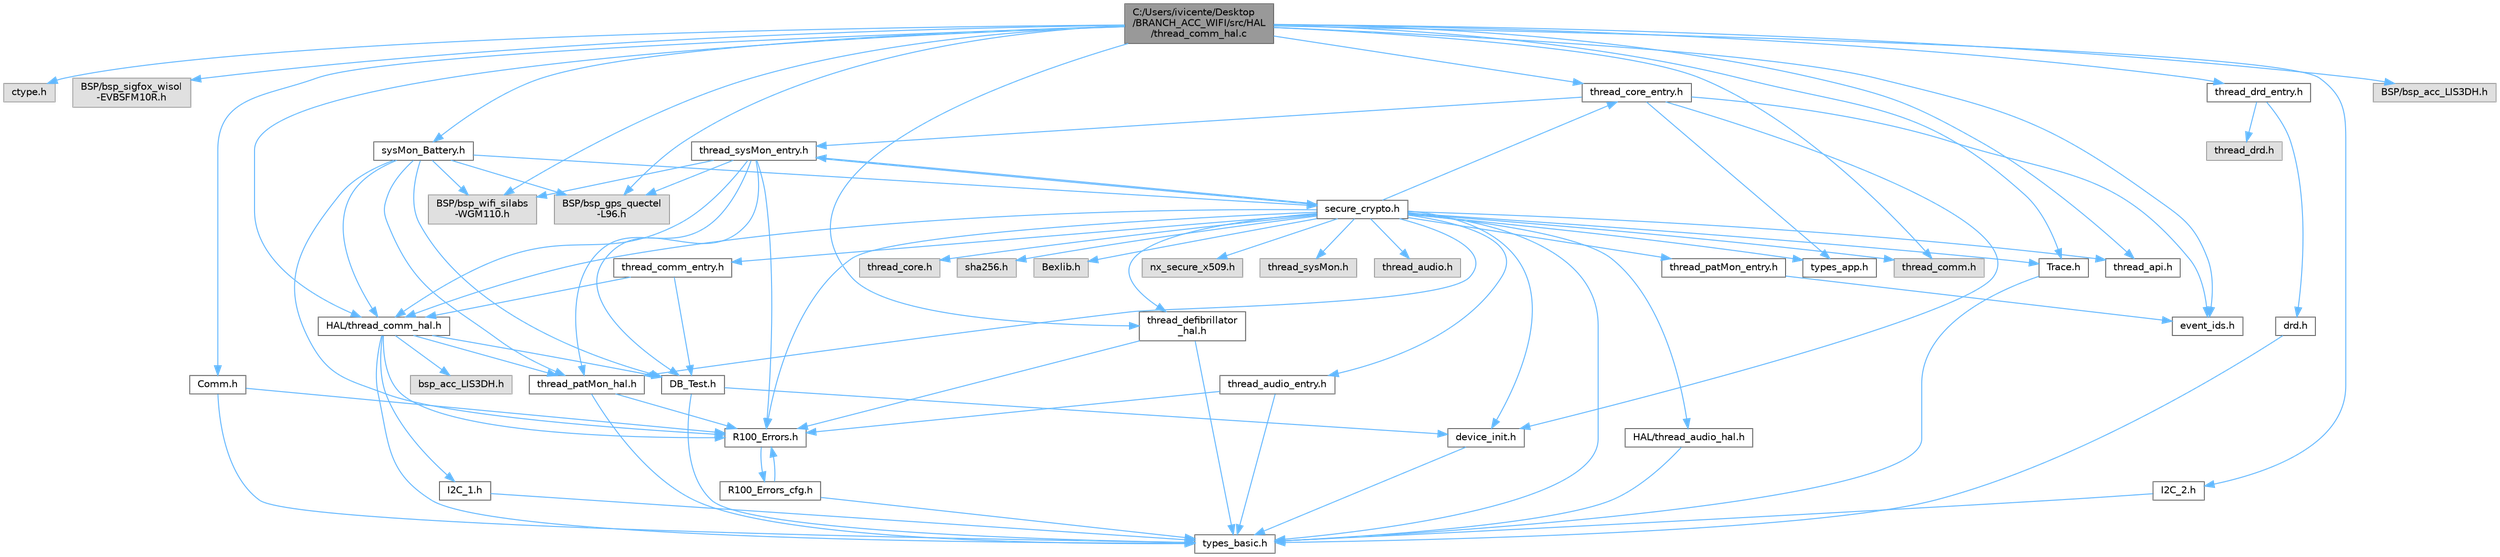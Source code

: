 digraph "C:/Users/ivicente/Desktop/BRANCH_ACC_WIFI/src/HAL/thread_comm_hal.c"
{
 // LATEX_PDF_SIZE
  bgcolor="transparent";
  edge [fontname=Helvetica,fontsize=10,labelfontname=Helvetica,labelfontsize=10];
  node [fontname=Helvetica,fontsize=10,shape=box,height=0.2,width=0.4];
  Node1 [id="Node000001",label="C:/Users/ivicente/Desktop\l/BRANCH_ACC_WIFI/src/HAL\l/thread_comm_hal.c",height=0.2,width=0.4,color="gray40", fillcolor="grey60", style="filled", fontcolor="black",tooltip="HAL for Comm Thread."];
  Node1 -> Node2 [id="edge87_Node000001_Node000002",color="steelblue1",style="solid",tooltip=" "];
  Node2 [id="Node000002",label="ctype.h",height=0.2,width=0.4,color="grey60", fillcolor="#E0E0E0", style="filled",tooltip=" "];
  Node1 -> Node3 [id="edge88_Node000001_Node000003",color="steelblue1",style="solid",tooltip=" "];
  Node3 [id="Node000003",label="BSP/bsp_sigfox_wisol\l-EVBSFM10R.h",height=0.2,width=0.4,color="grey60", fillcolor="#E0E0E0", style="filled",tooltip=" "];
  Node1 -> Node4 [id="edge89_Node000001_Node000004",color="steelblue1",style="solid",tooltip=" "];
  Node4 [id="Node000004",label="BSP/bsp_wifi_silabs\l-WGM110.h",height=0.2,width=0.4,color="grey60", fillcolor="#E0E0E0", style="filled",tooltip=" "];
  Node1 -> Node5 [id="edge90_Node000001_Node000005",color="steelblue1",style="solid",tooltip=" "];
  Node5 [id="Node000005",label="BSP/bsp_gps_quectel\l-L96.h",height=0.2,width=0.4,color="grey60", fillcolor="#E0E0E0", style="filled",tooltip=" "];
  Node1 -> Node6 [id="edge91_Node000001_Node000006",color="steelblue1",style="solid",tooltip=" "];
  Node6 [id="Node000006",label="BSP/bsp_acc_LIS3DH.h",height=0.2,width=0.4,color="grey60", fillcolor="#E0E0E0", style="filled",tooltip=" "];
  Node1 -> Node7 [id="edge92_Node000001_Node000007",color="steelblue1",style="solid",tooltip=" "];
  Node7 [id="Node000007",label="HAL/thread_comm_hal.h",height=0.2,width=0.4,color="grey40", fillcolor="white", style="filled",URL="$a00191.html",tooltip="Header with functions related to the HAL Comm."];
  Node7 -> Node8 [id="edge93_Node000007_Node000008",color="steelblue1",style="solid",tooltip=" "];
  Node8 [id="Node000008",label="R100_Errors.h",height=0.2,width=0.4,color="grey40", fillcolor="white", style="filled",URL="$a00038.html",tooltip=" "];
  Node8 -> Node9 [id="edge94_Node000008_Node000009",color="steelblue1",style="solid",tooltip=" "];
  Node9 [id="Node000009",label="R100_Errors_cfg.h",height=0.2,width=0.4,color="grey40", fillcolor="white", style="filled",URL="$a00044.html",tooltip=" "];
  Node9 -> Node8 [id="edge95_Node000009_Node000008",color="steelblue1",style="solid",tooltip=" "];
  Node9 -> Node10 [id="edge96_Node000009_Node000010",color="steelblue1",style="solid",tooltip=" "];
  Node10 [id="Node000010",label="types_basic.h",height=0.2,width=0.4,color="grey40", fillcolor="white", style="filled",URL="$a00137.html",tooltip="Basic Types' definition."];
  Node7 -> Node10 [id="edge97_Node000007_Node000010",color="steelblue1",style="solid",tooltip=" "];
  Node7 -> Node11 [id="edge98_Node000007_Node000011",color="steelblue1",style="solid",tooltip=" "];
  Node11 [id="Node000011",label="thread_patMon_hal.h",height=0.2,width=0.4,color="grey40", fillcolor="white", style="filled",URL="$a00221.html",tooltip="Header with functions related to the patMon BSP service."];
  Node11 -> Node10 [id="edge99_Node000011_Node000010",color="steelblue1",style="solid",tooltip=" "];
  Node11 -> Node8 [id="edge100_Node000011_Node000008",color="steelblue1",style="solid",tooltip=" "];
  Node7 -> Node12 [id="edge101_Node000007_Node000012",color="steelblue1",style="solid",tooltip=" "];
  Node12 [id="Node000012",label="DB_Test.h",height=0.2,width=0.4,color="grey40", fillcolor="white", style="filled",URL="$a00011.html",tooltip="Test File header file."];
  Node12 -> Node13 [id="edge102_Node000012_Node000013",color="steelblue1",style="solid",tooltip=" "];
  Node13 [id="Node000013",label="device_init.h",height=0.2,width=0.4,color="grey40", fillcolor="white", style="filled",URL="$a00017.html",tooltip=" "];
  Node13 -> Node10 [id="edge103_Node000013_Node000010",color="steelblue1",style="solid",tooltip=" "];
  Node12 -> Node10 [id="edge104_Node000012_Node000010",color="steelblue1",style="solid",tooltip=" "];
  Node7 -> Node14 [id="edge105_Node000007_Node000014",color="steelblue1",style="solid",tooltip=" "];
  Node14 [id="Node000014",label="I2C_1.h",height=0.2,width=0.4,color="grey40", fillcolor="white", style="filled",URL="$a00161.html",tooltip="Header with functions related to the I2C-1."];
  Node14 -> Node10 [id="edge106_Node000014_Node000010",color="steelblue1",style="solid",tooltip=" "];
  Node7 -> Node15 [id="edge107_Node000007_Node000015",color="steelblue1",style="solid",tooltip=" "];
  Node15 [id="Node000015",label="bsp_acc_LIS3DH.h",height=0.2,width=0.4,color="grey60", fillcolor="#E0E0E0", style="filled",tooltip=" "];
  Node1 -> Node16 [id="edge108_Node000001_Node000016",color="steelblue1",style="solid",tooltip=" "];
  Node16 [id="Node000016",label="thread_comm.h",height=0.2,width=0.4,color="grey60", fillcolor="#E0E0E0", style="filled",tooltip=" "];
  Node1 -> Node17 [id="edge109_Node000001_Node000017",color="steelblue1",style="solid",tooltip=" "];
  Node17 [id="Node000017",label="thread_api.h",height=0.2,width=0.4,color="grey40", fillcolor="white", style="filled",URL="$a00071.html",tooltip="Header with functions related to thread APIs."];
  Node1 -> Node18 [id="edge110_Node000001_Node000018",color="steelblue1",style="solid",tooltip=" "];
  Node18 [id="Node000018",label="Comm.h",height=0.2,width=0.4,color="grey40", fillcolor="white", style="filled",URL="$a00239.html",tooltip=" "];
  Node18 -> Node10 [id="edge111_Node000018_Node000010",color="steelblue1",style="solid",tooltip=" "];
  Node18 -> Node8 [id="edge112_Node000018_Node000008",color="steelblue1",style="solid",tooltip=" "];
  Node1 -> Node19 [id="edge113_Node000001_Node000019",color="steelblue1",style="solid",tooltip=" "];
  Node19 [id="Node000019",label="Trace.h",height=0.2,width=0.4,color="grey40", fillcolor="white", style="filled",URL="$a00251.html",tooltip=" "];
  Node19 -> Node10 [id="edge114_Node000019_Node000010",color="steelblue1",style="solid",tooltip=" "];
  Node1 -> Node20 [id="edge115_Node000001_Node000020",color="steelblue1",style="solid",tooltip=" "];
  Node20 [id="Node000020",label="I2C_2.h",height=0.2,width=0.4,color="grey40", fillcolor="white", style="filled",URL="$a00167.html",tooltip="Header with functions related to the I2C-2."];
  Node20 -> Node10 [id="edge116_Node000020_Node000010",color="steelblue1",style="solid",tooltip=" "];
  Node1 -> Node21 [id="edge117_Node000001_Node000021",color="steelblue1",style="solid",tooltip=" "];
  Node21 [id="Node000021",label="thread_defibrillator\l_hal.h",height=0.2,width=0.4,color="grey40", fillcolor="white", style="filled",URL="$a00203.html",tooltip="Header with functions related to the defibrillator BSP service."];
  Node21 -> Node10 [id="edge118_Node000021_Node000010",color="steelblue1",style="solid",tooltip=" "];
  Node21 -> Node8 [id="edge119_Node000021_Node000008",color="steelblue1",style="solid",tooltip=" "];
  Node1 -> Node22 [id="edge120_Node000001_Node000022",color="steelblue1",style="solid",tooltip=" "];
  Node22 [id="Node000022",label="thread_core_entry.h",height=0.2,width=0.4,color="grey40", fillcolor="white", style="filled",URL="$a00089.html",tooltip="Header with functions related to the core service."];
  Node22 -> Node13 [id="edge121_Node000022_Node000013",color="steelblue1",style="solid",tooltip=" "];
  Node22 -> Node23 [id="edge122_Node000022_Node000023",color="steelblue1",style="solid",tooltip=" "];
  Node23 [id="Node000023",label="types_app.h",height=0.2,width=0.4,color="grey40", fillcolor="white", style="filled",URL="$a00134.html",tooltip="Common Types' definition."];
  Node22 -> Node24 [id="edge123_Node000022_Node000024",color="steelblue1",style="solid",tooltip=" "];
  Node24 [id="Node000024",label="event_ids.h",height=0.2,width=0.4,color="grey40", fillcolor="white", style="filled",URL="$a00020.html",tooltip="Event identifiers header file."];
  Node22 -> Node25 [id="edge124_Node000022_Node000025",color="steelblue1",style="solid",tooltip=" "];
  Node25 [id="Node000025",label="thread_sysMon_entry.h",height=0.2,width=0.4,color="grey40", fillcolor="white", style="filled",URL="$a00131.html",tooltip="Header with functions related to the system monitor service."];
  Node25 -> Node8 [id="edge125_Node000025_Node000008",color="steelblue1",style="solid",tooltip=" "];
  Node25 -> Node11 [id="edge126_Node000025_Node000011",color="steelblue1",style="solid",tooltip=" "];
  Node25 -> Node7 [id="edge127_Node000025_Node000007",color="steelblue1",style="solid",tooltip=" "];
  Node25 -> Node12 [id="edge128_Node000025_Node000012",color="steelblue1",style="solid",tooltip=" "];
  Node25 -> Node26 [id="edge129_Node000025_Node000026",color="steelblue1",style="solid",tooltip=" "];
  Node26 [id="Node000026",label="secure_crypto.h",height=0.2,width=0.4,color="grey40", fillcolor="white", style="filled",URL="$a00050.html",tooltip="NetX secure for check certificates."];
  Node26 -> Node27 [id="edge130_Node000026_Node000027",color="steelblue1",style="solid",tooltip=" "];
  Node27 [id="Node000027",label="nx_secure_x509.h",height=0.2,width=0.4,color="grey60", fillcolor="#E0E0E0", style="filled",tooltip=" "];
  Node26 -> Node7 [id="edge131_Node000026_Node000007",color="steelblue1",style="solid",tooltip=" "];
  Node26 -> Node13 [id="edge132_Node000026_Node000013",color="steelblue1",style="solid",tooltip=" "];
  Node26 -> Node19 [id="edge133_Node000026_Node000019",color="steelblue1",style="solid",tooltip=" "];
  Node26 -> Node8 [id="edge134_Node000026_Node000008",color="steelblue1",style="solid",tooltip=" "];
  Node26 -> Node10 [id="edge135_Node000026_Node000010",color="steelblue1",style="solid",tooltip=" "];
  Node26 -> Node23 [id="edge136_Node000026_Node000023",color="steelblue1",style="solid",tooltip=" "];
  Node26 -> Node21 [id="edge137_Node000026_Node000021",color="steelblue1",style="solid",tooltip=" "];
  Node26 -> Node11 [id="edge138_Node000026_Node000011",color="steelblue1",style="solid",tooltip=" "];
  Node26 -> Node28 [id="edge139_Node000026_Node000028",color="steelblue1",style="solid",tooltip=" "];
  Node28 [id="Node000028",label="HAL/thread_audio_hal.h",height=0.2,width=0.4,color="grey40", fillcolor="white", style="filled",URL="$a00185.html",tooltip="Header with functions related to the audio BSP service."];
  Node28 -> Node10 [id="edge140_Node000028_Node000010",color="steelblue1",style="solid",tooltip=" "];
  Node26 -> Node29 [id="edge141_Node000026_Node000029",color="steelblue1",style="solid",tooltip=" "];
  Node29 [id="Node000029",label="thread_comm_entry.h",height=0.2,width=0.4,color="grey40", fillcolor="white", style="filled",URL="$a00083.html",tooltip="Header for Comm Thread entry."];
  Node29 -> Node7 [id="edge142_Node000029_Node000007",color="steelblue1",style="solid",tooltip=" "];
  Node29 -> Node12 [id="edge143_Node000029_Node000012",color="steelblue1",style="solid",tooltip=" "];
  Node26 -> Node30 [id="edge144_Node000026_Node000030",color="steelblue1",style="solid",tooltip=" "];
  Node30 [id="Node000030",label="thread_patMon_entry.h",height=0.2,width=0.4,color="grey40", fillcolor="white", style="filled",URL="$a00119.html",tooltip=" "];
  Node30 -> Node24 [id="edge145_Node000030_Node000024",color="steelblue1",style="solid",tooltip=" "];
  Node26 -> Node25 [id="edge146_Node000026_Node000025",color="steelblue1",style="solid",tooltip=" "];
  Node26 -> Node31 [id="edge147_Node000026_Node000031",color="steelblue1",style="solid",tooltip=" "];
  Node31 [id="Node000031",label="thread_sysMon.h",height=0.2,width=0.4,color="grey60", fillcolor="#E0E0E0", style="filled",tooltip=" "];
  Node26 -> Node32 [id="edge148_Node000026_Node000032",color="steelblue1",style="solid",tooltip=" "];
  Node32 [id="Node000032",label="thread_audio_entry.h",height=0.2,width=0.4,color="grey40", fillcolor="white", style="filled",URL="$a00077.html",tooltip="Header with functions related to the audio service."];
  Node32 -> Node8 [id="edge149_Node000032_Node000008",color="steelblue1",style="solid",tooltip=" "];
  Node32 -> Node10 [id="edge150_Node000032_Node000010",color="steelblue1",style="solid",tooltip=" "];
  Node26 -> Node33 [id="edge151_Node000026_Node000033",color="steelblue1",style="solid",tooltip=" "];
  Node33 [id="Node000033",label="thread_audio.h",height=0.2,width=0.4,color="grey60", fillcolor="#E0E0E0", style="filled",tooltip=" "];
  Node26 -> Node22 [id="edge152_Node000026_Node000022",color="steelblue1",style="solid",tooltip=" "];
  Node26 -> Node34 [id="edge153_Node000026_Node000034",color="steelblue1",style="solid",tooltip=" "];
  Node34 [id="Node000034",label="thread_core.h",height=0.2,width=0.4,color="grey60", fillcolor="#E0E0E0", style="filled",tooltip=" "];
  Node26 -> Node16 [id="edge154_Node000026_Node000016",color="steelblue1",style="solid",tooltip=" "];
  Node26 -> Node17 [id="edge155_Node000026_Node000017",color="steelblue1",style="solid",tooltip=" "];
  Node26 -> Node35 [id="edge156_Node000026_Node000035",color="steelblue1",style="solid",tooltip=" "];
  Node35 [id="Node000035",label="sha256.h",height=0.2,width=0.4,color="grey60", fillcolor="#E0E0E0", style="filled",tooltip=" "];
  Node26 -> Node36 [id="edge157_Node000026_Node000036",color="steelblue1",style="solid",tooltip=" "];
  Node36 [id="Node000036",label="Bexlib.h",height=0.2,width=0.4,color="grey60", fillcolor="#E0E0E0", style="filled",tooltip=" "];
  Node25 -> Node4 [id="edge158_Node000025_Node000004",color="steelblue1",style="solid",tooltip=" "];
  Node25 -> Node5 [id="edge159_Node000025_Node000005",color="steelblue1",style="solid",tooltip=" "];
  Node1 -> Node37 [id="edge160_Node000001_Node000037",color="steelblue1",style="solid",tooltip=" "];
  Node37 [id="Node000037",label="thread_drd_entry.h",height=0.2,width=0.4,color="grey40", fillcolor="white", style="filled",URL="$a00101.html",tooltip=" "];
  Node37 -> Node38 [id="edge161_Node000037_Node000038",color="steelblue1",style="solid",tooltip=" "];
  Node38 [id="Node000038",label="drd.h",height=0.2,width=0.4,color="grey40", fillcolor="white", style="filled",URL="$a00140.html",tooltip="Basic Types Definition."];
  Node38 -> Node10 [id="edge162_Node000038_Node000010",color="steelblue1",style="solid",tooltip=" "];
  Node37 -> Node39 [id="edge163_Node000037_Node000039",color="steelblue1",style="solid",tooltip=" "];
  Node39 [id="Node000039",label="thread_drd.h",height=0.2,width=0.4,color="grey60", fillcolor="#E0E0E0", style="filled",tooltip=" "];
  Node1 -> Node24 [id="edge164_Node000001_Node000024",color="steelblue1",style="solid",tooltip=" "];
  Node1 -> Node40 [id="edge165_Node000001_Node000040",color="steelblue1",style="solid",tooltip=" "];
  Node40 [id="Node000040",label="sysMon_Battery.h",height=0.2,width=0.4,color="grey40", fillcolor="white", style="filled",URL="$a00056.html",tooltip="Header with functions related to the battery services."];
  Node40 -> Node8 [id="edge166_Node000040_Node000008",color="steelblue1",style="solid",tooltip=" "];
  Node40 -> Node11 [id="edge167_Node000040_Node000011",color="steelblue1",style="solid",tooltip=" "];
  Node40 -> Node7 [id="edge168_Node000040_Node000007",color="steelblue1",style="solid",tooltip=" "];
  Node40 -> Node12 [id="edge169_Node000040_Node000012",color="steelblue1",style="solid",tooltip=" "];
  Node40 -> Node26 [id="edge170_Node000040_Node000026",color="steelblue1",style="solid",tooltip=" "];
  Node40 -> Node4 [id="edge171_Node000040_Node000004",color="steelblue1",style="solid",tooltip=" "];
  Node40 -> Node5 [id="edge172_Node000040_Node000005",color="steelblue1",style="solid",tooltip=" "];
}
